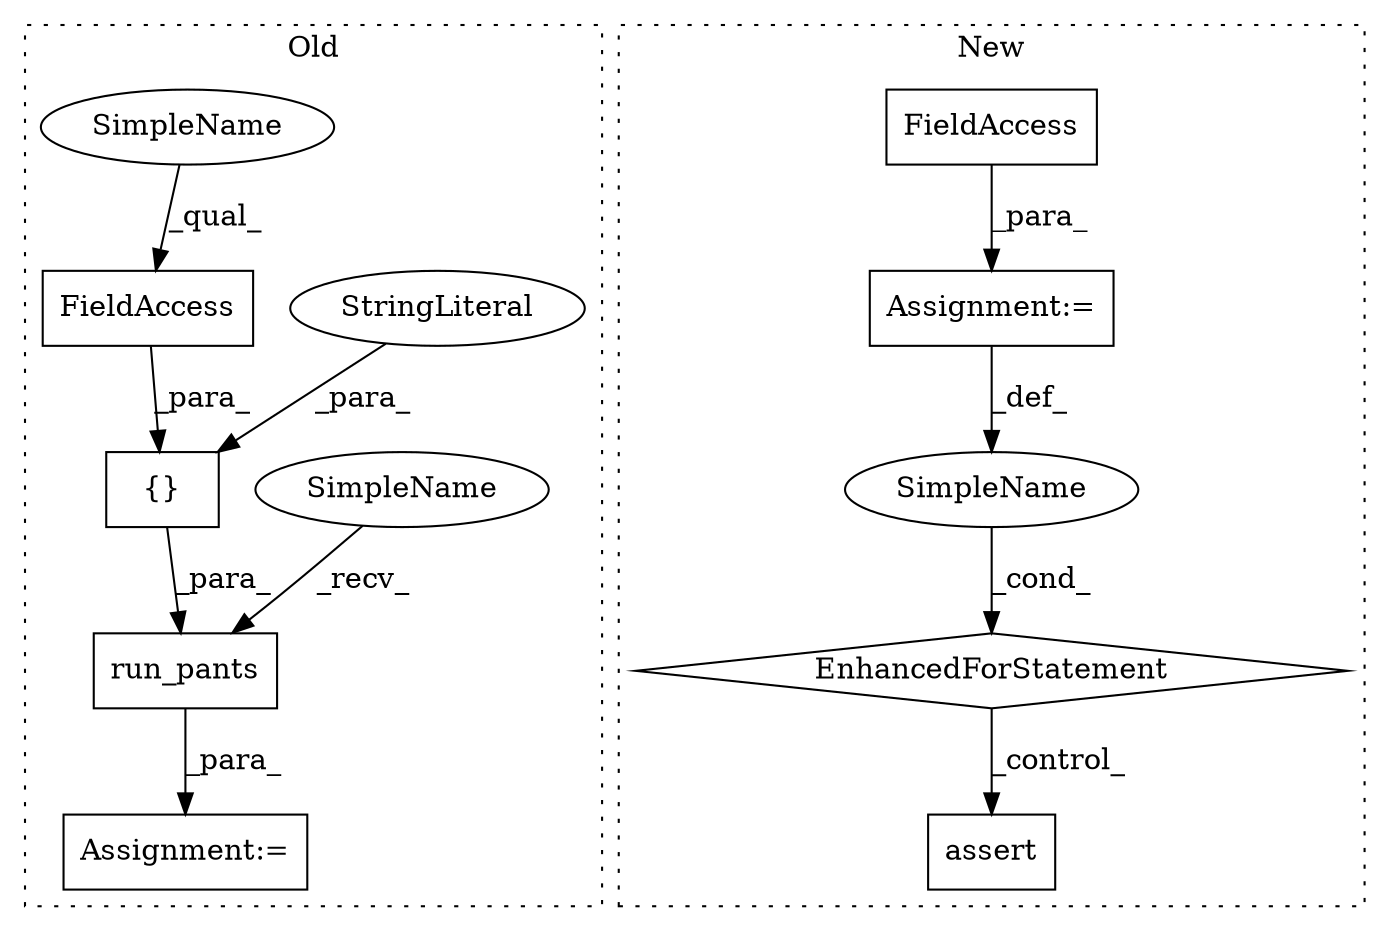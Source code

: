 digraph G {
subgraph cluster0 {
1 [label="run_pants" a="32" s="8148,8219" l="10,1" shape="box"];
3 [label="{}" a="4" s="8170,8218" l="1,1" shape="box"];
6 [label="FieldAccess" a="22" s="8182" l="36" shape="box"];
7 [label="StringLiteral" a="45" s="8176" l="5" shape="ellipse"];
8 [label="Assignment:=" a="7" s="8142" l="1" shape="box"];
11 [label="SimpleName" a="42" s="8143" l="4" shape="ellipse"];
12 [label="SimpleName" a="42" s="8182" l="4" shape="ellipse"];
label = "Old";
style="dotted";
}
subgraph cluster1 {
2 [label="EnhancedForStatement" a="70" s="10006,10104" l="53,2" shape="diamond"];
4 [label="SimpleName" a="42" s="10063" l="7" shape="ellipse"];
5 [label="assert" a="32" s="10119,10165" l="39,1" shape="box"];
9 [label="Assignment:=" a="7" s="10006,10104" l="53,2" shape="box"];
10 [label="FieldAccess" a="22" s="10073" l="31" shape="box"];
label = "New";
style="dotted";
}
1 -> 8 [label="_para_"];
2 -> 5 [label="_control_"];
3 -> 1 [label="_para_"];
4 -> 2 [label="_cond_"];
6 -> 3 [label="_para_"];
7 -> 3 [label="_para_"];
9 -> 4 [label="_def_"];
10 -> 9 [label="_para_"];
11 -> 1 [label="_recv_"];
12 -> 6 [label="_qual_"];
}